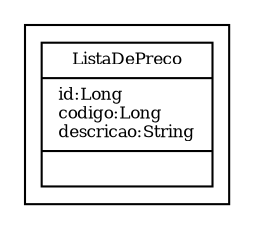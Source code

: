 digraph G{
fontname = "Times-Roman"
fontsize = 8

node [
        fontname = "Times-Roman"
        fontsize = 8
        shape = "record"
]

edge [
        fontname = "Times-Roman"
        fontsize = 8
]

subgraph clusterLISTA_DE_PRECO
{
ListaDePreco [label = "{ListaDePreco|id:Long\lcodigo:Long\ldescricao:String\l|\l}"]
}
}
